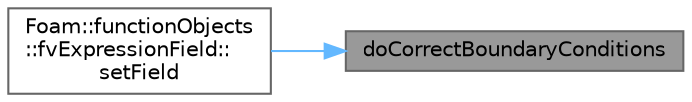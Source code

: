digraph "doCorrectBoundaryConditions"
{
 // LATEX_PDF_SIZE
  bgcolor="transparent";
  edge [fontname=Helvetica,fontsize=10,labelfontname=Helvetica,labelfontsize=10];
  node [fontname=Helvetica,fontsize=10,shape=box,height=0.2,width=0.4];
  rankdir="RL";
  Node1 [id="Node000001",label="doCorrectBoundaryConditions",height=0.2,width=0.4,color="gray40", fillcolor="grey60", style="filled", fontcolor="black",tooltip=" "];
  Node1 -> Node2 [id="edge1_Node000001_Node000002",dir="back",color="steelblue1",style="solid",tooltip=" "];
  Node2 [id="Node000002",label="Foam::functionObjects\l::fvExpressionField::\lsetField",height=0.2,width=0.4,color="grey40", fillcolor="white", style="filled",URL="$classFoam_1_1functionObjects_1_1fvExpressionField.html#a2b409635c5c715151dd4206e965b5cca",tooltip=" "];
}

